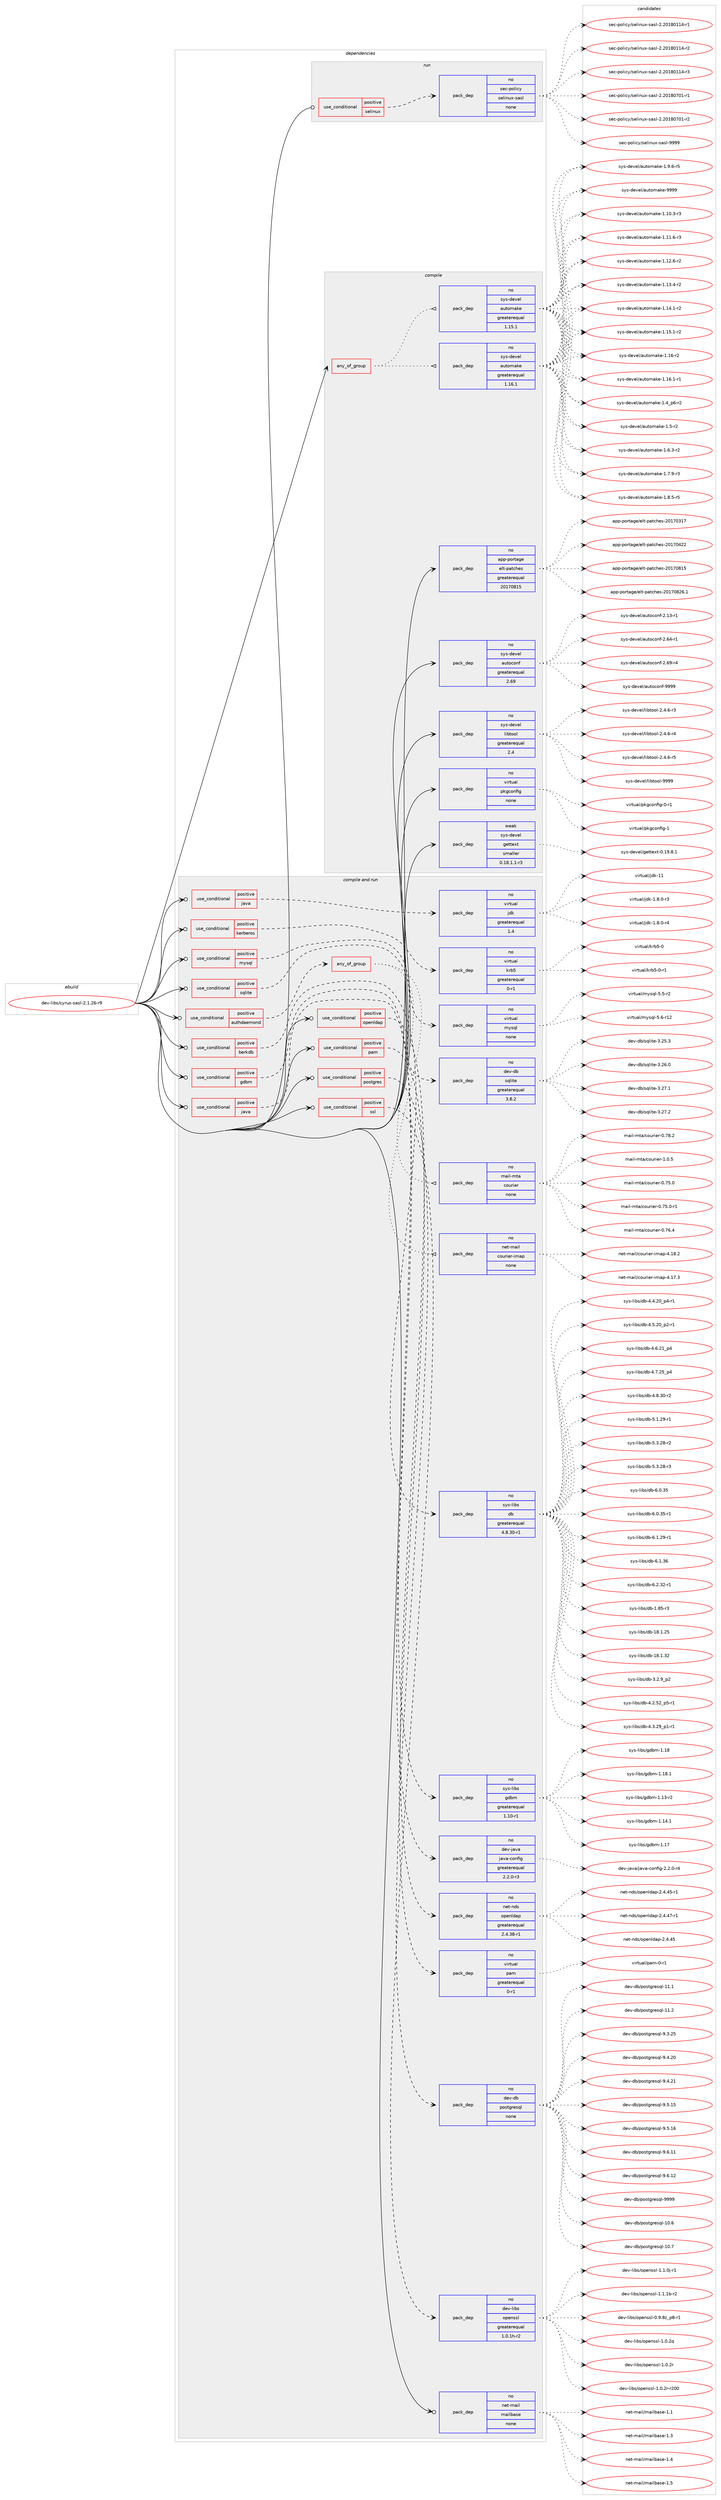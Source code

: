 digraph prolog {

# *************
# Graph options
# *************

newrank=true;
concentrate=true;
compound=true;
graph [rankdir=LR,fontname=Helvetica,fontsize=10,ranksep=1.5];#, ranksep=2.5, nodesep=0.2];
edge  [arrowhead=vee];
node  [fontname=Helvetica,fontsize=10];

# **********
# The ebuild
# **********

subgraph cluster_leftcol {
color=gray;
rank=same;
label=<<i>ebuild</i>>;
id [label="dev-libs/cyrus-sasl-2.1.26-r9", color=red, width=4, href="../dev-libs/cyrus-sasl-2.1.26-r9.svg"];
}

# ****************
# The dependencies
# ****************

subgraph cluster_midcol {
color=gray;
label=<<i>dependencies</i>>;
subgraph cluster_compile {
fillcolor="#eeeeee";
style=filled;
label=<<i>compile</i>>;
subgraph any22127 {
dependency1365000 [label=<<TABLE BORDER="0" CELLBORDER="1" CELLSPACING="0" CELLPADDING="4"><TR><TD CELLPADDING="10">any_of_group</TD></TR></TABLE>>, shape=none, color=red];subgraph pack976873 {
dependency1365001 [label=<<TABLE BORDER="0" CELLBORDER="1" CELLSPACING="0" CELLPADDING="4" WIDTH="220"><TR><TD ROWSPAN="6" CELLPADDING="30">pack_dep</TD></TR><TR><TD WIDTH="110">no</TD></TR><TR><TD>sys-devel</TD></TR><TR><TD>automake</TD></TR><TR><TD>greaterequal</TD></TR><TR><TD>1.16.1</TD></TR></TABLE>>, shape=none, color=blue];
}
dependency1365000:e -> dependency1365001:w [weight=20,style="dotted",arrowhead="oinv"];
subgraph pack976874 {
dependency1365002 [label=<<TABLE BORDER="0" CELLBORDER="1" CELLSPACING="0" CELLPADDING="4" WIDTH="220"><TR><TD ROWSPAN="6" CELLPADDING="30">pack_dep</TD></TR><TR><TD WIDTH="110">no</TD></TR><TR><TD>sys-devel</TD></TR><TR><TD>automake</TD></TR><TR><TD>greaterequal</TD></TR><TR><TD>1.15.1</TD></TR></TABLE>>, shape=none, color=blue];
}
dependency1365000:e -> dependency1365002:w [weight=20,style="dotted",arrowhead="oinv"];
}
id:e -> dependency1365000:w [weight=20,style="solid",arrowhead="vee"];
subgraph pack976875 {
dependency1365003 [label=<<TABLE BORDER="0" CELLBORDER="1" CELLSPACING="0" CELLPADDING="4" WIDTH="220"><TR><TD ROWSPAN="6" CELLPADDING="30">pack_dep</TD></TR><TR><TD WIDTH="110">no</TD></TR><TR><TD>app-portage</TD></TR><TR><TD>elt-patches</TD></TR><TR><TD>greaterequal</TD></TR><TR><TD>20170815</TD></TR></TABLE>>, shape=none, color=blue];
}
id:e -> dependency1365003:w [weight=20,style="solid",arrowhead="vee"];
subgraph pack976876 {
dependency1365004 [label=<<TABLE BORDER="0" CELLBORDER="1" CELLSPACING="0" CELLPADDING="4" WIDTH="220"><TR><TD ROWSPAN="6" CELLPADDING="30">pack_dep</TD></TR><TR><TD WIDTH="110">no</TD></TR><TR><TD>sys-devel</TD></TR><TR><TD>autoconf</TD></TR><TR><TD>greaterequal</TD></TR><TR><TD>2.69</TD></TR></TABLE>>, shape=none, color=blue];
}
id:e -> dependency1365004:w [weight=20,style="solid",arrowhead="vee"];
subgraph pack976877 {
dependency1365005 [label=<<TABLE BORDER="0" CELLBORDER="1" CELLSPACING="0" CELLPADDING="4" WIDTH="220"><TR><TD ROWSPAN="6" CELLPADDING="30">pack_dep</TD></TR><TR><TD WIDTH="110">no</TD></TR><TR><TD>sys-devel</TD></TR><TR><TD>libtool</TD></TR><TR><TD>greaterequal</TD></TR><TR><TD>2.4</TD></TR></TABLE>>, shape=none, color=blue];
}
id:e -> dependency1365005:w [weight=20,style="solid",arrowhead="vee"];
subgraph pack976878 {
dependency1365006 [label=<<TABLE BORDER="0" CELLBORDER="1" CELLSPACING="0" CELLPADDING="4" WIDTH="220"><TR><TD ROWSPAN="6" CELLPADDING="30">pack_dep</TD></TR><TR><TD WIDTH="110">no</TD></TR><TR><TD>virtual</TD></TR><TR><TD>pkgconfig</TD></TR><TR><TD>none</TD></TR><TR><TD></TD></TR></TABLE>>, shape=none, color=blue];
}
id:e -> dependency1365006:w [weight=20,style="solid",arrowhead="vee"];
subgraph pack976879 {
dependency1365007 [label=<<TABLE BORDER="0" CELLBORDER="1" CELLSPACING="0" CELLPADDING="4" WIDTH="220"><TR><TD ROWSPAN="6" CELLPADDING="30">pack_dep</TD></TR><TR><TD WIDTH="110">weak</TD></TR><TR><TD>sys-devel</TD></TR><TR><TD>gettext</TD></TR><TR><TD>smaller</TD></TR><TR><TD>0.18.1.1-r3</TD></TR></TABLE>>, shape=none, color=blue];
}
id:e -> dependency1365007:w [weight=20,style="solid",arrowhead="vee"];
}
subgraph cluster_compileandrun {
fillcolor="#eeeeee";
style=filled;
label=<<i>compile and run</i>>;
subgraph cond365448 {
dependency1365008 [label=<<TABLE BORDER="0" CELLBORDER="1" CELLSPACING="0" CELLPADDING="4"><TR><TD ROWSPAN="3" CELLPADDING="10">use_conditional</TD></TR><TR><TD>positive</TD></TR><TR><TD>authdaemond</TD></TR></TABLE>>, shape=none, color=red];
subgraph any22128 {
dependency1365009 [label=<<TABLE BORDER="0" CELLBORDER="1" CELLSPACING="0" CELLPADDING="4"><TR><TD CELLPADDING="10">any_of_group</TD></TR></TABLE>>, shape=none, color=red];subgraph pack976880 {
dependency1365010 [label=<<TABLE BORDER="0" CELLBORDER="1" CELLSPACING="0" CELLPADDING="4" WIDTH="220"><TR><TD ROWSPAN="6" CELLPADDING="30">pack_dep</TD></TR><TR><TD WIDTH="110">no</TD></TR><TR><TD>net-mail</TD></TR><TR><TD>courier-imap</TD></TR><TR><TD>none</TD></TR><TR><TD></TD></TR></TABLE>>, shape=none, color=blue];
}
dependency1365009:e -> dependency1365010:w [weight=20,style="dotted",arrowhead="oinv"];
subgraph pack976881 {
dependency1365011 [label=<<TABLE BORDER="0" CELLBORDER="1" CELLSPACING="0" CELLPADDING="4" WIDTH="220"><TR><TD ROWSPAN="6" CELLPADDING="30">pack_dep</TD></TR><TR><TD WIDTH="110">no</TD></TR><TR><TD>mail-mta</TD></TR><TR><TD>courier</TD></TR><TR><TD>none</TD></TR><TR><TD></TD></TR></TABLE>>, shape=none, color=blue];
}
dependency1365009:e -> dependency1365011:w [weight=20,style="dotted",arrowhead="oinv"];
}
dependency1365008:e -> dependency1365009:w [weight=20,style="dashed",arrowhead="vee"];
}
id:e -> dependency1365008:w [weight=20,style="solid",arrowhead="odotvee"];
subgraph cond365449 {
dependency1365012 [label=<<TABLE BORDER="0" CELLBORDER="1" CELLSPACING="0" CELLPADDING="4"><TR><TD ROWSPAN="3" CELLPADDING="10">use_conditional</TD></TR><TR><TD>positive</TD></TR><TR><TD>berkdb</TD></TR></TABLE>>, shape=none, color=red];
subgraph pack976882 {
dependency1365013 [label=<<TABLE BORDER="0" CELLBORDER="1" CELLSPACING="0" CELLPADDING="4" WIDTH="220"><TR><TD ROWSPAN="6" CELLPADDING="30">pack_dep</TD></TR><TR><TD WIDTH="110">no</TD></TR><TR><TD>sys-libs</TD></TR><TR><TD>db</TD></TR><TR><TD>greaterequal</TD></TR><TR><TD>4.8.30-r1</TD></TR></TABLE>>, shape=none, color=blue];
}
dependency1365012:e -> dependency1365013:w [weight=20,style="dashed",arrowhead="vee"];
}
id:e -> dependency1365012:w [weight=20,style="solid",arrowhead="odotvee"];
subgraph cond365450 {
dependency1365014 [label=<<TABLE BORDER="0" CELLBORDER="1" CELLSPACING="0" CELLPADDING="4"><TR><TD ROWSPAN="3" CELLPADDING="10">use_conditional</TD></TR><TR><TD>positive</TD></TR><TR><TD>gdbm</TD></TR></TABLE>>, shape=none, color=red];
subgraph pack976883 {
dependency1365015 [label=<<TABLE BORDER="0" CELLBORDER="1" CELLSPACING="0" CELLPADDING="4" WIDTH="220"><TR><TD ROWSPAN="6" CELLPADDING="30">pack_dep</TD></TR><TR><TD WIDTH="110">no</TD></TR><TR><TD>sys-libs</TD></TR><TR><TD>gdbm</TD></TR><TR><TD>greaterequal</TD></TR><TR><TD>1.10-r1</TD></TR></TABLE>>, shape=none, color=blue];
}
dependency1365014:e -> dependency1365015:w [weight=20,style="dashed",arrowhead="vee"];
}
id:e -> dependency1365014:w [weight=20,style="solid",arrowhead="odotvee"];
subgraph cond365451 {
dependency1365016 [label=<<TABLE BORDER="0" CELLBORDER="1" CELLSPACING="0" CELLPADDING="4"><TR><TD ROWSPAN="3" CELLPADDING="10">use_conditional</TD></TR><TR><TD>positive</TD></TR><TR><TD>java</TD></TR></TABLE>>, shape=none, color=red];
subgraph pack976884 {
dependency1365017 [label=<<TABLE BORDER="0" CELLBORDER="1" CELLSPACING="0" CELLPADDING="4" WIDTH="220"><TR><TD ROWSPAN="6" CELLPADDING="30">pack_dep</TD></TR><TR><TD WIDTH="110">no</TD></TR><TR><TD>dev-java</TD></TR><TR><TD>java-config</TD></TR><TR><TD>greaterequal</TD></TR><TR><TD>2.2.0-r3</TD></TR></TABLE>>, shape=none, color=blue];
}
dependency1365016:e -> dependency1365017:w [weight=20,style="dashed",arrowhead="vee"];
}
id:e -> dependency1365016:w [weight=20,style="solid",arrowhead="odotvee"];
subgraph cond365452 {
dependency1365018 [label=<<TABLE BORDER="0" CELLBORDER="1" CELLSPACING="0" CELLPADDING="4"><TR><TD ROWSPAN="3" CELLPADDING="10">use_conditional</TD></TR><TR><TD>positive</TD></TR><TR><TD>java</TD></TR></TABLE>>, shape=none, color=red];
subgraph pack976885 {
dependency1365019 [label=<<TABLE BORDER="0" CELLBORDER="1" CELLSPACING="0" CELLPADDING="4" WIDTH="220"><TR><TD ROWSPAN="6" CELLPADDING="30">pack_dep</TD></TR><TR><TD WIDTH="110">no</TD></TR><TR><TD>virtual</TD></TR><TR><TD>jdk</TD></TR><TR><TD>greaterequal</TD></TR><TR><TD>1.4</TD></TR></TABLE>>, shape=none, color=blue];
}
dependency1365018:e -> dependency1365019:w [weight=20,style="dashed",arrowhead="vee"];
}
id:e -> dependency1365018:w [weight=20,style="solid",arrowhead="odotvee"];
subgraph cond365453 {
dependency1365020 [label=<<TABLE BORDER="0" CELLBORDER="1" CELLSPACING="0" CELLPADDING="4"><TR><TD ROWSPAN="3" CELLPADDING="10">use_conditional</TD></TR><TR><TD>positive</TD></TR><TR><TD>kerberos</TD></TR></TABLE>>, shape=none, color=red];
subgraph pack976886 {
dependency1365021 [label=<<TABLE BORDER="0" CELLBORDER="1" CELLSPACING="0" CELLPADDING="4" WIDTH="220"><TR><TD ROWSPAN="6" CELLPADDING="30">pack_dep</TD></TR><TR><TD WIDTH="110">no</TD></TR><TR><TD>virtual</TD></TR><TR><TD>krb5</TD></TR><TR><TD>greaterequal</TD></TR><TR><TD>0-r1</TD></TR></TABLE>>, shape=none, color=blue];
}
dependency1365020:e -> dependency1365021:w [weight=20,style="dashed",arrowhead="vee"];
}
id:e -> dependency1365020:w [weight=20,style="solid",arrowhead="odotvee"];
subgraph cond365454 {
dependency1365022 [label=<<TABLE BORDER="0" CELLBORDER="1" CELLSPACING="0" CELLPADDING="4"><TR><TD ROWSPAN="3" CELLPADDING="10">use_conditional</TD></TR><TR><TD>positive</TD></TR><TR><TD>mysql</TD></TR></TABLE>>, shape=none, color=red];
subgraph pack976887 {
dependency1365023 [label=<<TABLE BORDER="0" CELLBORDER="1" CELLSPACING="0" CELLPADDING="4" WIDTH="220"><TR><TD ROWSPAN="6" CELLPADDING="30">pack_dep</TD></TR><TR><TD WIDTH="110">no</TD></TR><TR><TD>virtual</TD></TR><TR><TD>mysql</TD></TR><TR><TD>none</TD></TR><TR><TD></TD></TR></TABLE>>, shape=none, color=blue];
}
dependency1365022:e -> dependency1365023:w [weight=20,style="dashed",arrowhead="vee"];
}
id:e -> dependency1365022:w [weight=20,style="solid",arrowhead="odotvee"];
subgraph cond365455 {
dependency1365024 [label=<<TABLE BORDER="0" CELLBORDER="1" CELLSPACING="0" CELLPADDING="4"><TR><TD ROWSPAN="3" CELLPADDING="10">use_conditional</TD></TR><TR><TD>positive</TD></TR><TR><TD>openldap</TD></TR></TABLE>>, shape=none, color=red];
subgraph pack976888 {
dependency1365025 [label=<<TABLE BORDER="0" CELLBORDER="1" CELLSPACING="0" CELLPADDING="4" WIDTH="220"><TR><TD ROWSPAN="6" CELLPADDING="30">pack_dep</TD></TR><TR><TD WIDTH="110">no</TD></TR><TR><TD>net-nds</TD></TR><TR><TD>openldap</TD></TR><TR><TD>greaterequal</TD></TR><TR><TD>2.4.38-r1</TD></TR></TABLE>>, shape=none, color=blue];
}
dependency1365024:e -> dependency1365025:w [weight=20,style="dashed",arrowhead="vee"];
}
id:e -> dependency1365024:w [weight=20,style="solid",arrowhead="odotvee"];
subgraph cond365456 {
dependency1365026 [label=<<TABLE BORDER="0" CELLBORDER="1" CELLSPACING="0" CELLPADDING="4"><TR><TD ROWSPAN="3" CELLPADDING="10">use_conditional</TD></TR><TR><TD>positive</TD></TR><TR><TD>pam</TD></TR></TABLE>>, shape=none, color=red];
subgraph pack976889 {
dependency1365027 [label=<<TABLE BORDER="0" CELLBORDER="1" CELLSPACING="0" CELLPADDING="4" WIDTH="220"><TR><TD ROWSPAN="6" CELLPADDING="30">pack_dep</TD></TR><TR><TD WIDTH="110">no</TD></TR><TR><TD>virtual</TD></TR><TR><TD>pam</TD></TR><TR><TD>greaterequal</TD></TR><TR><TD>0-r1</TD></TR></TABLE>>, shape=none, color=blue];
}
dependency1365026:e -> dependency1365027:w [weight=20,style="dashed",arrowhead="vee"];
}
id:e -> dependency1365026:w [weight=20,style="solid",arrowhead="odotvee"];
subgraph cond365457 {
dependency1365028 [label=<<TABLE BORDER="0" CELLBORDER="1" CELLSPACING="0" CELLPADDING="4"><TR><TD ROWSPAN="3" CELLPADDING="10">use_conditional</TD></TR><TR><TD>positive</TD></TR><TR><TD>postgres</TD></TR></TABLE>>, shape=none, color=red];
subgraph pack976890 {
dependency1365029 [label=<<TABLE BORDER="0" CELLBORDER="1" CELLSPACING="0" CELLPADDING="4" WIDTH="220"><TR><TD ROWSPAN="6" CELLPADDING="30">pack_dep</TD></TR><TR><TD WIDTH="110">no</TD></TR><TR><TD>dev-db</TD></TR><TR><TD>postgresql</TD></TR><TR><TD>none</TD></TR><TR><TD></TD></TR></TABLE>>, shape=none, color=blue];
}
dependency1365028:e -> dependency1365029:w [weight=20,style="dashed",arrowhead="vee"];
}
id:e -> dependency1365028:w [weight=20,style="solid",arrowhead="odotvee"];
subgraph cond365458 {
dependency1365030 [label=<<TABLE BORDER="0" CELLBORDER="1" CELLSPACING="0" CELLPADDING="4"><TR><TD ROWSPAN="3" CELLPADDING="10">use_conditional</TD></TR><TR><TD>positive</TD></TR><TR><TD>sqlite</TD></TR></TABLE>>, shape=none, color=red];
subgraph pack976891 {
dependency1365031 [label=<<TABLE BORDER="0" CELLBORDER="1" CELLSPACING="0" CELLPADDING="4" WIDTH="220"><TR><TD ROWSPAN="6" CELLPADDING="30">pack_dep</TD></TR><TR><TD WIDTH="110">no</TD></TR><TR><TD>dev-db</TD></TR><TR><TD>sqlite</TD></TR><TR><TD>greaterequal</TD></TR><TR><TD>3.8.2</TD></TR></TABLE>>, shape=none, color=blue];
}
dependency1365030:e -> dependency1365031:w [weight=20,style="dashed",arrowhead="vee"];
}
id:e -> dependency1365030:w [weight=20,style="solid",arrowhead="odotvee"];
subgraph cond365459 {
dependency1365032 [label=<<TABLE BORDER="0" CELLBORDER="1" CELLSPACING="0" CELLPADDING="4"><TR><TD ROWSPAN="3" CELLPADDING="10">use_conditional</TD></TR><TR><TD>positive</TD></TR><TR><TD>ssl</TD></TR></TABLE>>, shape=none, color=red];
subgraph pack976892 {
dependency1365033 [label=<<TABLE BORDER="0" CELLBORDER="1" CELLSPACING="0" CELLPADDING="4" WIDTH="220"><TR><TD ROWSPAN="6" CELLPADDING="30">pack_dep</TD></TR><TR><TD WIDTH="110">no</TD></TR><TR><TD>dev-libs</TD></TR><TR><TD>openssl</TD></TR><TR><TD>greaterequal</TD></TR><TR><TD>1.0.1h-r2</TD></TR></TABLE>>, shape=none, color=blue];
}
dependency1365032:e -> dependency1365033:w [weight=20,style="dashed",arrowhead="vee"];
}
id:e -> dependency1365032:w [weight=20,style="solid",arrowhead="odotvee"];
subgraph pack976893 {
dependency1365034 [label=<<TABLE BORDER="0" CELLBORDER="1" CELLSPACING="0" CELLPADDING="4" WIDTH="220"><TR><TD ROWSPAN="6" CELLPADDING="30">pack_dep</TD></TR><TR><TD WIDTH="110">no</TD></TR><TR><TD>net-mail</TD></TR><TR><TD>mailbase</TD></TR><TR><TD>none</TD></TR><TR><TD></TD></TR></TABLE>>, shape=none, color=blue];
}
id:e -> dependency1365034:w [weight=20,style="solid",arrowhead="odotvee"];
}
subgraph cluster_run {
fillcolor="#eeeeee";
style=filled;
label=<<i>run</i>>;
subgraph cond365460 {
dependency1365035 [label=<<TABLE BORDER="0" CELLBORDER="1" CELLSPACING="0" CELLPADDING="4"><TR><TD ROWSPAN="3" CELLPADDING="10">use_conditional</TD></TR><TR><TD>positive</TD></TR><TR><TD>selinux</TD></TR></TABLE>>, shape=none, color=red];
subgraph pack976894 {
dependency1365036 [label=<<TABLE BORDER="0" CELLBORDER="1" CELLSPACING="0" CELLPADDING="4" WIDTH="220"><TR><TD ROWSPAN="6" CELLPADDING="30">pack_dep</TD></TR><TR><TD WIDTH="110">no</TD></TR><TR><TD>sec-policy</TD></TR><TR><TD>selinux-sasl</TD></TR><TR><TD>none</TD></TR><TR><TD></TD></TR></TABLE>>, shape=none, color=blue];
}
dependency1365035:e -> dependency1365036:w [weight=20,style="dashed",arrowhead="vee"];
}
id:e -> dependency1365035:w [weight=20,style="solid",arrowhead="odot"];
}
}

# **************
# The candidates
# **************

subgraph cluster_choices {
rank=same;
color=gray;
label=<<i>candidates</i>>;

subgraph choice976873 {
color=black;
nodesep=1;
choice11512111545100101118101108479711711611110997107101454946494846514511451 [label="sys-devel/automake-1.10.3-r3", color=red, width=4,href="../sys-devel/automake-1.10.3-r3.svg"];
choice11512111545100101118101108479711711611110997107101454946494946544511451 [label="sys-devel/automake-1.11.6-r3", color=red, width=4,href="../sys-devel/automake-1.11.6-r3.svg"];
choice11512111545100101118101108479711711611110997107101454946495046544511450 [label="sys-devel/automake-1.12.6-r2", color=red, width=4,href="../sys-devel/automake-1.12.6-r2.svg"];
choice11512111545100101118101108479711711611110997107101454946495146524511450 [label="sys-devel/automake-1.13.4-r2", color=red, width=4,href="../sys-devel/automake-1.13.4-r2.svg"];
choice11512111545100101118101108479711711611110997107101454946495246494511450 [label="sys-devel/automake-1.14.1-r2", color=red, width=4,href="../sys-devel/automake-1.14.1-r2.svg"];
choice11512111545100101118101108479711711611110997107101454946495346494511450 [label="sys-devel/automake-1.15.1-r2", color=red, width=4,href="../sys-devel/automake-1.15.1-r2.svg"];
choice1151211154510010111810110847971171161111099710710145494649544511450 [label="sys-devel/automake-1.16-r2", color=red, width=4,href="../sys-devel/automake-1.16-r2.svg"];
choice11512111545100101118101108479711711611110997107101454946495446494511449 [label="sys-devel/automake-1.16.1-r1", color=red, width=4,href="../sys-devel/automake-1.16.1-r1.svg"];
choice115121115451001011181011084797117116111109971071014549465295112544511450 [label="sys-devel/automake-1.4_p6-r2", color=red, width=4,href="../sys-devel/automake-1.4_p6-r2.svg"];
choice11512111545100101118101108479711711611110997107101454946534511450 [label="sys-devel/automake-1.5-r2", color=red, width=4,href="../sys-devel/automake-1.5-r2.svg"];
choice115121115451001011181011084797117116111109971071014549465446514511450 [label="sys-devel/automake-1.6.3-r2", color=red, width=4,href="../sys-devel/automake-1.6.3-r2.svg"];
choice115121115451001011181011084797117116111109971071014549465546574511451 [label="sys-devel/automake-1.7.9-r3", color=red, width=4,href="../sys-devel/automake-1.7.9-r3.svg"];
choice115121115451001011181011084797117116111109971071014549465646534511453 [label="sys-devel/automake-1.8.5-r5", color=red, width=4,href="../sys-devel/automake-1.8.5-r5.svg"];
choice115121115451001011181011084797117116111109971071014549465746544511453 [label="sys-devel/automake-1.9.6-r5", color=red, width=4,href="../sys-devel/automake-1.9.6-r5.svg"];
choice115121115451001011181011084797117116111109971071014557575757 [label="sys-devel/automake-9999", color=red, width=4,href="../sys-devel/automake-9999.svg"];
dependency1365001:e -> choice11512111545100101118101108479711711611110997107101454946494846514511451:w [style=dotted,weight="100"];
dependency1365001:e -> choice11512111545100101118101108479711711611110997107101454946494946544511451:w [style=dotted,weight="100"];
dependency1365001:e -> choice11512111545100101118101108479711711611110997107101454946495046544511450:w [style=dotted,weight="100"];
dependency1365001:e -> choice11512111545100101118101108479711711611110997107101454946495146524511450:w [style=dotted,weight="100"];
dependency1365001:e -> choice11512111545100101118101108479711711611110997107101454946495246494511450:w [style=dotted,weight="100"];
dependency1365001:e -> choice11512111545100101118101108479711711611110997107101454946495346494511450:w [style=dotted,weight="100"];
dependency1365001:e -> choice1151211154510010111810110847971171161111099710710145494649544511450:w [style=dotted,weight="100"];
dependency1365001:e -> choice11512111545100101118101108479711711611110997107101454946495446494511449:w [style=dotted,weight="100"];
dependency1365001:e -> choice115121115451001011181011084797117116111109971071014549465295112544511450:w [style=dotted,weight="100"];
dependency1365001:e -> choice11512111545100101118101108479711711611110997107101454946534511450:w [style=dotted,weight="100"];
dependency1365001:e -> choice115121115451001011181011084797117116111109971071014549465446514511450:w [style=dotted,weight="100"];
dependency1365001:e -> choice115121115451001011181011084797117116111109971071014549465546574511451:w [style=dotted,weight="100"];
dependency1365001:e -> choice115121115451001011181011084797117116111109971071014549465646534511453:w [style=dotted,weight="100"];
dependency1365001:e -> choice115121115451001011181011084797117116111109971071014549465746544511453:w [style=dotted,weight="100"];
dependency1365001:e -> choice115121115451001011181011084797117116111109971071014557575757:w [style=dotted,weight="100"];
}
subgraph choice976874 {
color=black;
nodesep=1;
choice11512111545100101118101108479711711611110997107101454946494846514511451 [label="sys-devel/automake-1.10.3-r3", color=red, width=4,href="../sys-devel/automake-1.10.3-r3.svg"];
choice11512111545100101118101108479711711611110997107101454946494946544511451 [label="sys-devel/automake-1.11.6-r3", color=red, width=4,href="../sys-devel/automake-1.11.6-r3.svg"];
choice11512111545100101118101108479711711611110997107101454946495046544511450 [label="sys-devel/automake-1.12.6-r2", color=red, width=4,href="../sys-devel/automake-1.12.6-r2.svg"];
choice11512111545100101118101108479711711611110997107101454946495146524511450 [label="sys-devel/automake-1.13.4-r2", color=red, width=4,href="../sys-devel/automake-1.13.4-r2.svg"];
choice11512111545100101118101108479711711611110997107101454946495246494511450 [label="sys-devel/automake-1.14.1-r2", color=red, width=4,href="../sys-devel/automake-1.14.1-r2.svg"];
choice11512111545100101118101108479711711611110997107101454946495346494511450 [label="sys-devel/automake-1.15.1-r2", color=red, width=4,href="../sys-devel/automake-1.15.1-r2.svg"];
choice1151211154510010111810110847971171161111099710710145494649544511450 [label="sys-devel/automake-1.16-r2", color=red, width=4,href="../sys-devel/automake-1.16-r2.svg"];
choice11512111545100101118101108479711711611110997107101454946495446494511449 [label="sys-devel/automake-1.16.1-r1", color=red, width=4,href="../sys-devel/automake-1.16.1-r1.svg"];
choice115121115451001011181011084797117116111109971071014549465295112544511450 [label="sys-devel/automake-1.4_p6-r2", color=red, width=4,href="../sys-devel/automake-1.4_p6-r2.svg"];
choice11512111545100101118101108479711711611110997107101454946534511450 [label="sys-devel/automake-1.5-r2", color=red, width=4,href="../sys-devel/automake-1.5-r2.svg"];
choice115121115451001011181011084797117116111109971071014549465446514511450 [label="sys-devel/automake-1.6.3-r2", color=red, width=4,href="../sys-devel/automake-1.6.3-r2.svg"];
choice115121115451001011181011084797117116111109971071014549465546574511451 [label="sys-devel/automake-1.7.9-r3", color=red, width=4,href="../sys-devel/automake-1.7.9-r3.svg"];
choice115121115451001011181011084797117116111109971071014549465646534511453 [label="sys-devel/automake-1.8.5-r5", color=red, width=4,href="../sys-devel/automake-1.8.5-r5.svg"];
choice115121115451001011181011084797117116111109971071014549465746544511453 [label="sys-devel/automake-1.9.6-r5", color=red, width=4,href="../sys-devel/automake-1.9.6-r5.svg"];
choice115121115451001011181011084797117116111109971071014557575757 [label="sys-devel/automake-9999", color=red, width=4,href="../sys-devel/automake-9999.svg"];
dependency1365002:e -> choice11512111545100101118101108479711711611110997107101454946494846514511451:w [style=dotted,weight="100"];
dependency1365002:e -> choice11512111545100101118101108479711711611110997107101454946494946544511451:w [style=dotted,weight="100"];
dependency1365002:e -> choice11512111545100101118101108479711711611110997107101454946495046544511450:w [style=dotted,weight="100"];
dependency1365002:e -> choice11512111545100101118101108479711711611110997107101454946495146524511450:w [style=dotted,weight="100"];
dependency1365002:e -> choice11512111545100101118101108479711711611110997107101454946495246494511450:w [style=dotted,weight="100"];
dependency1365002:e -> choice11512111545100101118101108479711711611110997107101454946495346494511450:w [style=dotted,weight="100"];
dependency1365002:e -> choice1151211154510010111810110847971171161111099710710145494649544511450:w [style=dotted,weight="100"];
dependency1365002:e -> choice11512111545100101118101108479711711611110997107101454946495446494511449:w [style=dotted,weight="100"];
dependency1365002:e -> choice115121115451001011181011084797117116111109971071014549465295112544511450:w [style=dotted,weight="100"];
dependency1365002:e -> choice11512111545100101118101108479711711611110997107101454946534511450:w [style=dotted,weight="100"];
dependency1365002:e -> choice115121115451001011181011084797117116111109971071014549465446514511450:w [style=dotted,weight="100"];
dependency1365002:e -> choice115121115451001011181011084797117116111109971071014549465546574511451:w [style=dotted,weight="100"];
dependency1365002:e -> choice115121115451001011181011084797117116111109971071014549465646534511453:w [style=dotted,weight="100"];
dependency1365002:e -> choice115121115451001011181011084797117116111109971071014549465746544511453:w [style=dotted,weight="100"];
dependency1365002:e -> choice115121115451001011181011084797117116111109971071014557575757:w [style=dotted,weight="100"];
}
subgraph choice976875 {
color=black;
nodesep=1;
choice97112112451121111141169710310147101108116451129711699104101115455048495548514955 [label="app-portage/elt-patches-20170317", color=red, width=4,href="../app-portage/elt-patches-20170317.svg"];
choice97112112451121111141169710310147101108116451129711699104101115455048495548525050 [label="app-portage/elt-patches-20170422", color=red, width=4,href="../app-portage/elt-patches-20170422.svg"];
choice97112112451121111141169710310147101108116451129711699104101115455048495548564953 [label="app-portage/elt-patches-20170815", color=red, width=4,href="../app-portage/elt-patches-20170815.svg"];
choice971121124511211111411697103101471011081164511297116991041011154550484955485650544649 [label="app-portage/elt-patches-20170826.1", color=red, width=4,href="../app-portage/elt-patches-20170826.1.svg"];
dependency1365003:e -> choice97112112451121111141169710310147101108116451129711699104101115455048495548514955:w [style=dotted,weight="100"];
dependency1365003:e -> choice97112112451121111141169710310147101108116451129711699104101115455048495548525050:w [style=dotted,weight="100"];
dependency1365003:e -> choice97112112451121111141169710310147101108116451129711699104101115455048495548564953:w [style=dotted,weight="100"];
dependency1365003:e -> choice971121124511211111411697103101471011081164511297116991041011154550484955485650544649:w [style=dotted,weight="100"];
}
subgraph choice976876 {
color=black;
nodesep=1;
choice1151211154510010111810110847971171161119911111010245504649514511449 [label="sys-devel/autoconf-2.13-r1", color=red, width=4,href="../sys-devel/autoconf-2.13-r1.svg"];
choice1151211154510010111810110847971171161119911111010245504654524511449 [label="sys-devel/autoconf-2.64-r1", color=red, width=4,href="../sys-devel/autoconf-2.64-r1.svg"];
choice1151211154510010111810110847971171161119911111010245504654574511452 [label="sys-devel/autoconf-2.69-r4", color=red, width=4,href="../sys-devel/autoconf-2.69-r4.svg"];
choice115121115451001011181011084797117116111991111101024557575757 [label="sys-devel/autoconf-9999", color=red, width=4,href="../sys-devel/autoconf-9999.svg"];
dependency1365004:e -> choice1151211154510010111810110847971171161119911111010245504649514511449:w [style=dotted,weight="100"];
dependency1365004:e -> choice1151211154510010111810110847971171161119911111010245504654524511449:w [style=dotted,weight="100"];
dependency1365004:e -> choice1151211154510010111810110847971171161119911111010245504654574511452:w [style=dotted,weight="100"];
dependency1365004:e -> choice115121115451001011181011084797117116111991111101024557575757:w [style=dotted,weight="100"];
}
subgraph choice976877 {
color=black;
nodesep=1;
choice1151211154510010111810110847108105981161111111084550465246544511451 [label="sys-devel/libtool-2.4.6-r3", color=red, width=4,href="../sys-devel/libtool-2.4.6-r3.svg"];
choice1151211154510010111810110847108105981161111111084550465246544511452 [label="sys-devel/libtool-2.4.6-r4", color=red, width=4,href="../sys-devel/libtool-2.4.6-r4.svg"];
choice1151211154510010111810110847108105981161111111084550465246544511453 [label="sys-devel/libtool-2.4.6-r5", color=red, width=4,href="../sys-devel/libtool-2.4.6-r5.svg"];
choice1151211154510010111810110847108105981161111111084557575757 [label="sys-devel/libtool-9999", color=red, width=4,href="../sys-devel/libtool-9999.svg"];
dependency1365005:e -> choice1151211154510010111810110847108105981161111111084550465246544511451:w [style=dotted,weight="100"];
dependency1365005:e -> choice1151211154510010111810110847108105981161111111084550465246544511452:w [style=dotted,weight="100"];
dependency1365005:e -> choice1151211154510010111810110847108105981161111111084550465246544511453:w [style=dotted,weight="100"];
dependency1365005:e -> choice1151211154510010111810110847108105981161111111084557575757:w [style=dotted,weight="100"];
}
subgraph choice976878 {
color=black;
nodesep=1;
choice11810511411611797108471121071039911111010210510345484511449 [label="virtual/pkgconfig-0-r1", color=red, width=4,href="../virtual/pkgconfig-0-r1.svg"];
choice1181051141161179710847112107103991111101021051034549 [label="virtual/pkgconfig-1", color=red, width=4,href="../virtual/pkgconfig-1.svg"];
dependency1365006:e -> choice11810511411611797108471121071039911111010210510345484511449:w [style=dotted,weight="100"];
dependency1365006:e -> choice1181051141161179710847112107103991111101021051034549:w [style=dotted,weight="100"];
}
subgraph choice976879 {
color=black;
nodesep=1;
choice1151211154510010111810110847103101116116101120116454846495746564649 [label="sys-devel/gettext-0.19.8.1", color=red, width=4,href="../sys-devel/gettext-0.19.8.1.svg"];
dependency1365007:e -> choice1151211154510010111810110847103101116116101120116454846495746564649:w [style=dotted,weight="100"];
}
subgraph choice976880 {
color=black;
nodesep=1;
choice11010111645109971051084799111117114105101114451051099711245524649554651 [label="net-mail/courier-imap-4.17.3", color=red, width=4,href="../net-mail/courier-imap-4.17.3.svg"];
choice11010111645109971051084799111117114105101114451051099711245524649564650 [label="net-mail/courier-imap-4.18.2", color=red, width=4,href="../net-mail/courier-imap-4.18.2.svg"];
dependency1365010:e -> choice11010111645109971051084799111117114105101114451051099711245524649554651:w [style=dotted,weight="100"];
dependency1365010:e -> choice11010111645109971051084799111117114105101114451051099711245524649564650:w [style=dotted,weight="100"];
}
subgraph choice976881 {
color=black;
nodesep=1;
choice109971051084510911697479911111711410510111445484655534648 [label="mail-mta/courier-0.75.0", color=red, width=4,href="../mail-mta/courier-0.75.0.svg"];
choice1099710510845109116974799111117114105101114454846555346484511449 [label="mail-mta/courier-0.75.0-r1", color=red, width=4,href="../mail-mta/courier-0.75.0-r1.svg"];
choice109971051084510911697479911111711410510111445484655544652 [label="mail-mta/courier-0.76.4", color=red, width=4,href="../mail-mta/courier-0.76.4.svg"];
choice109971051084510911697479911111711410510111445484655564650 [label="mail-mta/courier-0.78.2", color=red, width=4,href="../mail-mta/courier-0.78.2.svg"];
choice1099710510845109116974799111117114105101114454946484653 [label="mail-mta/courier-1.0.5", color=red, width=4,href="../mail-mta/courier-1.0.5.svg"];
dependency1365011:e -> choice109971051084510911697479911111711410510111445484655534648:w [style=dotted,weight="100"];
dependency1365011:e -> choice1099710510845109116974799111117114105101114454846555346484511449:w [style=dotted,weight="100"];
dependency1365011:e -> choice109971051084510911697479911111711410510111445484655544652:w [style=dotted,weight="100"];
dependency1365011:e -> choice109971051084510911697479911111711410510111445484655564650:w [style=dotted,weight="100"];
dependency1365011:e -> choice1099710510845109116974799111117114105101114454946484653:w [style=dotted,weight="100"];
}
subgraph choice976882 {
color=black;
nodesep=1;
choice1151211154510810598115471009845494656534511451 [label="sys-libs/db-1.85-r3", color=red, width=4,href="../sys-libs/db-1.85-r3.svg"];
choice115121115451081059811547100984549564649465053 [label="sys-libs/db-18.1.25", color=red, width=4,href="../sys-libs/db-18.1.25.svg"];
choice115121115451081059811547100984549564649465150 [label="sys-libs/db-18.1.32", color=red, width=4,href="../sys-libs/db-18.1.32.svg"];
choice115121115451081059811547100984551465046579511250 [label="sys-libs/db-3.2.9_p2", color=red, width=4,href="../sys-libs/db-3.2.9_p2.svg"];
choice115121115451081059811547100984552465046535095112534511449 [label="sys-libs/db-4.2.52_p5-r1", color=red, width=4,href="../sys-libs/db-4.2.52_p5-r1.svg"];
choice115121115451081059811547100984552465146505795112494511449 [label="sys-libs/db-4.3.29_p1-r1", color=red, width=4,href="../sys-libs/db-4.3.29_p1-r1.svg"];
choice115121115451081059811547100984552465246504895112524511449 [label="sys-libs/db-4.4.20_p4-r1", color=red, width=4,href="../sys-libs/db-4.4.20_p4-r1.svg"];
choice115121115451081059811547100984552465346504895112504511449 [label="sys-libs/db-4.5.20_p2-r1", color=red, width=4,href="../sys-libs/db-4.5.20_p2-r1.svg"];
choice11512111545108105981154710098455246544650499511252 [label="sys-libs/db-4.6.21_p4", color=red, width=4,href="../sys-libs/db-4.6.21_p4.svg"];
choice11512111545108105981154710098455246554650539511252 [label="sys-libs/db-4.7.25_p4", color=red, width=4,href="../sys-libs/db-4.7.25_p4.svg"];
choice11512111545108105981154710098455246564651484511450 [label="sys-libs/db-4.8.30-r2", color=red, width=4,href="../sys-libs/db-4.8.30-r2.svg"];
choice11512111545108105981154710098455346494650574511449 [label="sys-libs/db-5.1.29-r1", color=red, width=4,href="../sys-libs/db-5.1.29-r1.svg"];
choice11512111545108105981154710098455346514650564511450 [label="sys-libs/db-5.3.28-r2", color=red, width=4,href="../sys-libs/db-5.3.28-r2.svg"];
choice11512111545108105981154710098455346514650564511451 [label="sys-libs/db-5.3.28-r3", color=red, width=4,href="../sys-libs/db-5.3.28-r3.svg"];
choice1151211154510810598115471009845544648465153 [label="sys-libs/db-6.0.35", color=red, width=4,href="../sys-libs/db-6.0.35.svg"];
choice11512111545108105981154710098455446484651534511449 [label="sys-libs/db-6.0.35-r1", color=red, width=4,href="../sys-libs/db-6.0.35-r1.svg"];
choice11512111545108105981154710098455446494650574511449 [label="sys-libs/db-6.1.29-r1", color=red, width=4,href="../sys-libs/db-6.1.29-r1.svg"];
choice1151211154510810598115471009845544649465154 [label="sys-libs/db-6.1.36", color=red, width=4,href="../sys-libs/db-6.1.36.svg"];
choice11512111545108105981154710098455446504651504511449 [label="sys-libs/db-6.2.32-r1", color=red, width=4,href="../sys-libs/db-6.2.32-r1.svg"];
dependency1365013:e -> choice1151211154510810598115471009845494656534511451:w [style=dotted,weight="100"];
dependency1365013:e -> choice115121115451081059811547100984549564649465053:w [style=dotted,weight="100"];
dependency1365013:e -> choice115121115451081059811547100984549564649465150:w [style=dotted,weight="100"];
dependency1365013:e -> choice115121115451081059811547100984551465046579511250:w [style=dotted,weight="100"];
dependency1365013:e -> choice115121115451081059811547100984552465046535095112534511449:w [style=dotted,weight="100"];
dependency1365013:e -> choice115121115451081059811547100984552465146505795112494511449:w [style=dotted,weight="100"];
dependency1365013:e -> choice115121115451081059811547100984552465246504895112524511449:w [style=dotted,weight="100"];
dependency1365013:e -> choice115121115451081059811547100984552465346504895112504511449:w [style=dotted,weight="100"];
dependency1365013:e -> choice11512111545108105981154710098455246544650499511252:w [style=dotted,weight="100"];
dependency1365013:e -> choice11512111545108105981154710098455246554650539511252:w [style=dotted,weight="100"];
dependency1365013:e -> choice11512111545108105981154710098455246564651484511450:w [style=dotted,weight="100"];
dependency1365013:e -> choice11512111545108105981154710098455346494650574511449:w [style=dotted,weight="100"];
dependency1365013:e -> choice11512111545108105981154710098455346514650564511450:w [style=dotted,weight="100"];
dependency1365013:e -> choice11512111545108105981154710098455346514650564511451:w [style=dotted,weight="100"];
dependency1365013:e -> choice1151211154510810598115471009845544648465153:w [style=dotted,weight="100"];
dependency1365013:e -> choice11512111545108105981154710098455446484651534511449:w [style=dotted,weight="100"];
dependency1365013:e -> choice11512111545108105981154710098455446494650574511449:w [style=dotted,weight="100"];
dependency1365013:e -> choice1151211154510810598115471009845544649465154:w [style=dotted,weight="100"];
dependency1365013:e -> choice11512111545108105981154710098455446504651504511449:w [style=dotted,weight="100"];
}
subgraph choice976883 {
color=black;
nodesep=1;
choice1151211154510810598115471031009810945494649514511450 [label="sys-libs/gdbm-1.13-r2", color=red, width=4,href="../sys-libs/gdbm-1.13-r2.svg"];
choice1151211154510810598115471031009810945494649524649 [label="sys-libs/gdbm-1.14.1", color=red, width=4,href="../sys-libs/gdbm-1.14.1.svg"];
choice115121115451081059811547103100981094549464955 [label="sys-libs/gdbm-1.17", color=red, width=4,href="../sys-libs/gdbm-1.17.svg"];
choice115121115451081059811547103100981094549464956 [label="sys-libs/gdbm-1.18", color=red, width=4,href="../sys-libs/gdbm-1.18.svg"];
choice1151211154510810598115471031009810945494649564649 [label="sys-libs/gdbm-1.18.1", color=red, width=4,href="../sys-libs/gdbm-1.18.1.svg"];
dependency1365015:e -> choice1151211154510810598115471031009810945494649514511450:w [style=dotted,weight="100"];
dependency1365015:e -> choice1151211154510810598115471031009810945494649524649:w [style=dotted,weight="100"];
dependency1365015:e -> choice115121115451081059811547103100981094549464955:w [style=dotted,weight="100"];
dependency1365015:e -> choice115121115451081059811547103100981094549464956:w [style=dotted,weight="100"];
dependency1365015:e -> choice1151211154510810598115471031009810945494649564649:w [style=dotted,weight="100"];
}
subgraph choice976884 {
color=black;
nodesep=1;
choice10010111845106971189747106971189745991111101021051034550465046484511452 [label="dev-java/java-config-2.2.0-r4", color=red, width=4,href="../dev-java/java-config-2.2.0-r4.svg"];
dependency1365017:e -> choice10010111845106971189747106971189745991111101021051034550465046484511452:w [style=dotted,weight="100"];
}
subgraph choice976885 {
color=black;
nodesep=1;
choice11810511411611797108471061001074549465646484511451 [label="virtual/jdk-1.8.0-r3", color=red, width=4,href="../virtual/jdk-1.8.0-r3.svg"];
choice11810511411611797108471061001074549465646484511452 [label="virtual/jdk-1.8.0-r4", color=red, width=4,href="../virtual/jdk-1.8.0-r4.svg"];
choice1181051141161179710847106100107454949 [label="virtual/jdk-11", color=red, width=4,href="../virtual/jdk-11.svg"];
dependency1365019:e -> choice11810511411611797108471061001074549465646484511451:w [style=dotted,weight="100"];
dependency1365019:e -> choice11810511411611797108471061001074549465646484511452:w [style=dotted,weight="100"];
dependency1365019:e -> choice1181051141161179710847106100107454949:w [style=dotted,weight="100"];
}
subgraph choice976886 {
color=black;
nodesep=1;
choice118105114116117971084710711498534548 [label="virtual/krb5-0", color=red, width=4,href="../virtual/krb5-0.svg"];
choice1181051141161179710847107114985345484511449 [label="virtual/krb5-0-r1", color=red, width=4,href="../virtual/krb5-0-r1.svg"];
dependency1365021:e -> choice118105114116117971084710711498534548:w [style=dotted,weight="100"];
dependency1365021:e -> choice1181051141161179710847107114985345484511449:w [style=dotted,weight="100"];
}
subgraph choice976887 {
color=black;
nodesep=1;
choice1181051141161179710847109121115113108455346534511450 [label="virtual/mysql-5.5-r2", color=red, width=4,href="../virtual/mysql-5.5-r2.svg"];
choice118105114116117971084710912111511310845534654451144950 [label="virtual/mysql-5.6-r12", color=red, width=4,href="../virtual/mysql-5.6-r12.svg"];
dependency1365023:e -> choice1181051141161179710847109121115113108455346534511450:w [style=dotted,weight="100"];
dependency1365023:e -> choice118105114116117971084710912111511310845534654451144950:w [style=dotted,weight="100"];
}
subgraph choice976888 {
color=black;
nodesep=1;
choice11010111645110100115471111121011101081009711245504652465253 [label="net-nds/openldap-2.4.45", color=red, width=4,href="../net-nds/openldap-2.4.45.svg"];
choice110101116451101001154711111210111010810097112455046524652534511449 [label="net-nds/openldap-2.4.45-r1", color=red, width=4,href="../net-nds/openldap-2.4.45-r1.svg"];
choice110101116451101001154711111210111010810097112455046524652554511449 [label="net-nds/openldap-2.4.47-r1", color=red, width=4,href="../net-nds/openldap-2.4.47-r1.svg"];
dependency1365025:e -> choice11010111645110100115471111121011101081009711245504652465253:w [style=dotted,weight="100"];
dependency1365025:e -> choice110101116451101001154711111210111010810097112455046524652534511449:w [style=dotted,weight="100"];
dependency1365025:e -> choice110101116451101001154711111210111010810097112455046524652554511449:w [style=dotted,weight="100"];
}
subgraph choice976889 {
color=black;
nodesep=1;
choice11810511411611797108471129710945484511449 [label="virtual/pam-0-r1", color=red, width=4,href="../virtual/pam-0-r1.svg"];
dependency1365027:e -> choice11810511411611797108471129710945484511449:w [style=dotted,weight="100"];
}
subgraph choice976890 {
color=black;
nodesep=1;
choice1001011184510098471121111151161031141011151131084549484654 [label="dev-db/postgresql-10.6", color=red, width=4,href="../dev-db/postgresql-10.6.svg"];
choice1001011184510098471121111151161031141011151131084549484655 [label="dev-db/postgresql-10.7", color=red, width=4,href="../dev-db/postgresql-10.7.svg"];
choice1001011184510098471121111151161031141011151131084549494649 [label="dev-db/postgresql-11.1", color=red, width=4,href="../dev-db/postgresql-11.1.svg"];
choice1001011184510098471121111151161031141011151131084549494650 [label="dev-db/postgresql-11.2", color=red, width=4,href="../dev-db/postgresql-11.2.svg"];
choice10010111845100984711211111511610311410111511310845574651465053 [label="dev-db/postgresql-9.3.25", color=red, width=4,href="../dev-db/postgresql-9.3.25.svg"];
choice10010111845100984711211111511610311410111511310845574652465048 [label="dev-db/postgresql-9.4.20", color=red, width=4,href="../dev-db/postgresql-9.4.20.svg"];
choice10010111845100984711211111511610311410111511310845574652465049 [label="dev-db/postgresql-9.4.21", color=red, width=4,href="../dev-db/postgresql-9.4.21.svg"];
choice10010111845100984711211111511610311410111511310845574653464953 [label="dev-db/postgresql-9.5.15", color=red, width=4,href="../dev-db/postgresql-9.5.15.svg"];
choice10010111845100984711211111511610311410111511310845574653464954 [label="dev-db/postgresql-9.5.16", color=red, width=4,href="../dev-db/postgresql-9.5.16.svg"];
choice10010111845100984711211111511610311410111511310845574654464949 [label="dev-db/postgresql-9.6.11", color=red, width=4,href="../dev-db/postgresql-9.6.11.svg"];
choice10010111845100984711211111511610311410111511310845574654464950 [label="dev-db/postgresql-9.6.12", color=red, width=4,href="../dev-db/postgresql-9.6.12.svg"];
choice1001011184510098471121111151161031141011151131084557575757 [label="dev-db/postgresql-9999", color=red, width=4,href="../dev-db/postgresql-9999.svg"];
dependency1365029:e -> choice1001011184510098471121111151161031141011151131084549484654:w [style=dotted,weight="100"];
dependency1365029:e -> choice1001011184510098471121111151161031141011151131084549484655:w [style=dotted,weight="100"];
dependency1365029:e -> choice1001011184510098471121111151161031141011151131084549494649:w [style=dotted,weight="100"];
dependency1365029:e -> choice1001011184510098471121111151161031141011151131084549494650:w [style=dotted,weight="100"];
dependency1365029:e -> choice10010111845100984711211111511610311410111511310845574651465053:w [style=dotted,weight="100"];
dependency1365029:e -> choice10010111845100984711211111511610311410111511310845574652465048:w [style=dotted,weight="100"];
dependency1365029:e -> choice10010111845100984711211111511610311410111511310845574652465049:w [style=dotted,weight="100"];
dependency1365029:e -> choice10010111845100984711211111511610311410111511310845574653464953:w [style=dotted,weight="100"];
dependency1365029:e -> choice10010111845100984711211111511610311410111511310845574653464954:w [style=dotted,weight="100"];
dependency1365029:e -> choice10010111845100984711211111511610311410111511310845574654464949:w [style=dotted,weight="100"];
dependency1365029:e -> choice10010111845100984711211111511610311410111511310845574654464950:w [style=dotted,weight="100"];
dependency1365029:e -> choice1001011184510098471121111151161031141011151131084557575757:w [style=dotted,weight="100"];
}
subgraph choice976891 {
color=black;
nodesep=1;
choice10010111845100984711511310810511610145514650534651 [label="dev-db/sqlite-3.25.3", color=red, width=4,href="../dev-db/sqlite-3.25.3.svg"];
choice10010111845100984711511310810511610145514650544648 [label="dev-db/sqlite-3.26.0", color=red, width=4,href="../dev-db/sqlite-3.26.0.svg"];
choice10010111845100984711511310810511610145514650554649 [label="dev-db/sqlite-3.27.1", color=red, width=4,href="../dev-db/sqlite-3.27.1.svg"];
choice10010111845100984711511310810511610145514650554650 [label="dev-db/sqlite-3.27.2", color=red, width=4,href="../dev-db/sqlite-3.27.2.svg"];
dependency1365031:e -> choice10010111845100984711511310810511610145514650534651:w [style=dotted,weight="100"];
dependency1365031:e -> choice10010111845100984711511310810511610145514650544648:w [style=dotted,weight="100"];
dependency1365031:e -> choice10010111845100984711511310810511610145514650554649:w [style=dotted,weight="100"];
dependency1365031:e -> choice10010111845100984711511310810511610145514650554650:w [style=dotted,weight="100"];
}
subgraph choice976892 {
color=black;
nodesep=1;
choice10010111845108105981154711111210111011511510845484657465612295112564511449 [label="dev-libs/openssl-0.9.8z_p8-r1", color=red, width=4,href="../dev-libs/openssl-0.9.8z_p8-r1.svg"];
choice100101118451081059811547111112101110115115108454946484650113 [label="dev-libs/openssl-1.0.2q", color=red, width=4,href="../dev-libs/openssl-1.0.2q.svg"];
choice100101118451081059811547111112101110115115108454946484650114 [label="dev-libs/openssl-1.0.2r", color=red, width=4,href="../dev-libs/openssl-1.0.2r.svg"];
choice10010111845108105981154711111210111011511510845494648465011445114504848 [label="dev-libs/openssl-1.0.2r-r200", color=red, width=4,href="../dev-libs/openssl-1.0.2r-r200.svg"];
choice1001011184510810598115471111121011101151151084549464946481064511449 [label="dev-libs/openssl-1.1.0j-r1", color=red, width=4,href="../dev-libs/openssl-1.1.0j-r1.svg"];
choice100101118451081059811547111112101110115115108454946494649984511450 [label="dev-libs/openssl-1.1.1b-r2", color=red, width=4,href="../dev-libs/openssl-1.1.1b-r2.svg"];
dependency1365033:e -> choice10010111845108105981154711111210111011511510845484657465612295112564511449:w [style=dotted,weight="100"];
dependency1365033:e -> choice100101118451081059811547111112101110115115108454946484650113:w [style=dotted,weight="100"];
dependency1365033:e -> choice100101118451081059811547111112101110115115108454946484650114:w [style=dotted,weight="100"];
dependency1365033:e -> choice10010111845108105981154711111210111011511510845494648465011445114504848:w [style=dotted,weight="100"];
dependency1365033:e -> choice1001011184510810598115471111121011101151151084549464946481064511449:w [style=dotted,weight="100"];
dependency1365033:e -> choice100101118451081059811547111112101110115115108454946494649984511450:w [style=dotted,weight="100"];
}
subgraph choice976893 {
color=black;
nodesep=1;
choice11010111645109971051084710997105108989711510145494649 [label="net-mail/mailbase-1.1", color=red, width=4,href="../net-mail/mailbase-1.1.svg"];
choice11010111645109971051084710997105108989711510145494651 [label="net-mail/mailbase-1.3", color=red, width=4,href="../net-mail/mailbase-1.3.svg"];
choice11010111645109971051084710997105108989711510145494652 [label="net-mail/mailbase-1.4", color=red, width=4,href="../net-mail/mailbase-1.4.svg"];
choice11010111645109971051084710997105108989711510145494653 [label="net-mail/mailbase-1.5", color=red, width=4,href="../net-mail/mailbase-1.5.svg"];
dependency1365034:e -> choice11010111645109971051084710997105108989711510145494649:w [style=dotted,weight="100"];
dependency1365034:e -> choice11010111645109971051084710997105108989711510145494651:w [style=dotted,weight="100"];
dependency1365034:e -> choice11010111645109971051084710997105108989711510145494652:w [style=dotted,weight="100"];
dependency1365034:e -> choice11010111645109971051084710997105108989711510145494653:w [style=dotted,weight="100"];
}
subgraph choice976894 {
color=black;
nodesep=1;
choice11510199451121111081059912147115101108105110117120451159711510845504650484956484949524511449 [label="sec-policy/selinux-sasl-2.20180114-r1", color=red, width=4,href="../sec-policy/selinux-sasl-2.20180114-r1.svg"];
choice11510199451121111081059912147115101108105110117120451159711510845504650484956484949524511450 [label="sec-policy/selinux-sasl-2.20180114-r2", color=red, width=4,href="../sec-policy/selinux-sasl-2.20180114-r2.svg"];
choice11510199451121111081059912147115101108105110117120451159711510845504650484956484949524511451 [label="sec-policy/selinux-sasl-2.20180114-r3", color=red, width=4,href="../sec-policy/selinux-sasl-2.20180114-r3.svg"];
choice11510199451121111081059912147115101108105110117120451159711510845504650484956485548494511449 [label="sec-policy/selinux-sasl-2.20180701-r1", color=red, width=4,href="../sec-policy/selinux-sasl-2.20180701-r1.svg"];
choice11510199451121111081059912147115101108105110117120451159711510845504650484956485548494511450 [label="sec-policy/selinux-sasl-2.20180701-r2", color=red, width=4,href="../sec-policy/selinux-sasl-2.20180701-r2.svg"];
choice1151019945112111108105991214711510110810511011712045115971151084557575757 [label="sec-policy/selinux-sasl-9999", color=red, width=4,href="../sec-policy/selinux-sasl-9999.svg"];
dependency1365036:e -> choice11510199451121111081059912147115101108105110117120451159711510845504650484956484949524511449:w [style=dotted,weight="100"];
dependency1365036:e -> choice11510199451121111081059912147115101108105110117120451159711510845504650484956484949524511450:w [style=dotted,weight="100"];
dependency1365036:e -> choice11510199451121111081059912147115101108105110117120451159711510845504650484956484949524511451:w [style=dotted,weight="100"];
dependency1365036:e -> choice11510199451121111081059912147115101108105110117120451159711510845504650484956485548494511449:w [style=dotted,weight="100"];
dependency1365036:e -> choice11510199451121111081059912147115101108105110117120451159711510845504650484956485548494511450:w [style=dotted,weight="100"];
dependency1365036:e -> choice1151019945112111108105991214711510110810511011712045115971151084557575757:w [style=dotted,weight="100"];
}
}

}
